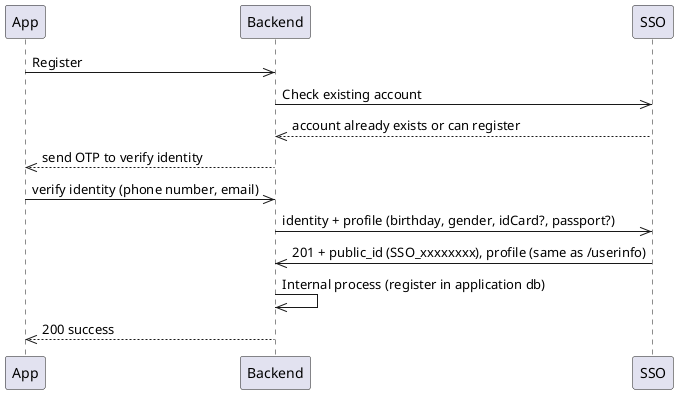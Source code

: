 @startuml

App ->> Backend: Register
Backend ->> SSO: Check existing account
SSO -->> Backend: account already exists or can register
Backend -->> App: send OTP to verify identity
App ->> Backend: verify identity (phone number, email)
Backend ->> SSO: identity + profile (birthday, gender, idCard?, passport?)
SSO ->> Backend: 201 + public_id (SSO_xxxxxxxx), profile (same as /userinfo)
Backend ->> Backend: Internal process (register in application db)
Backend -->> App: 200 success

@enduml